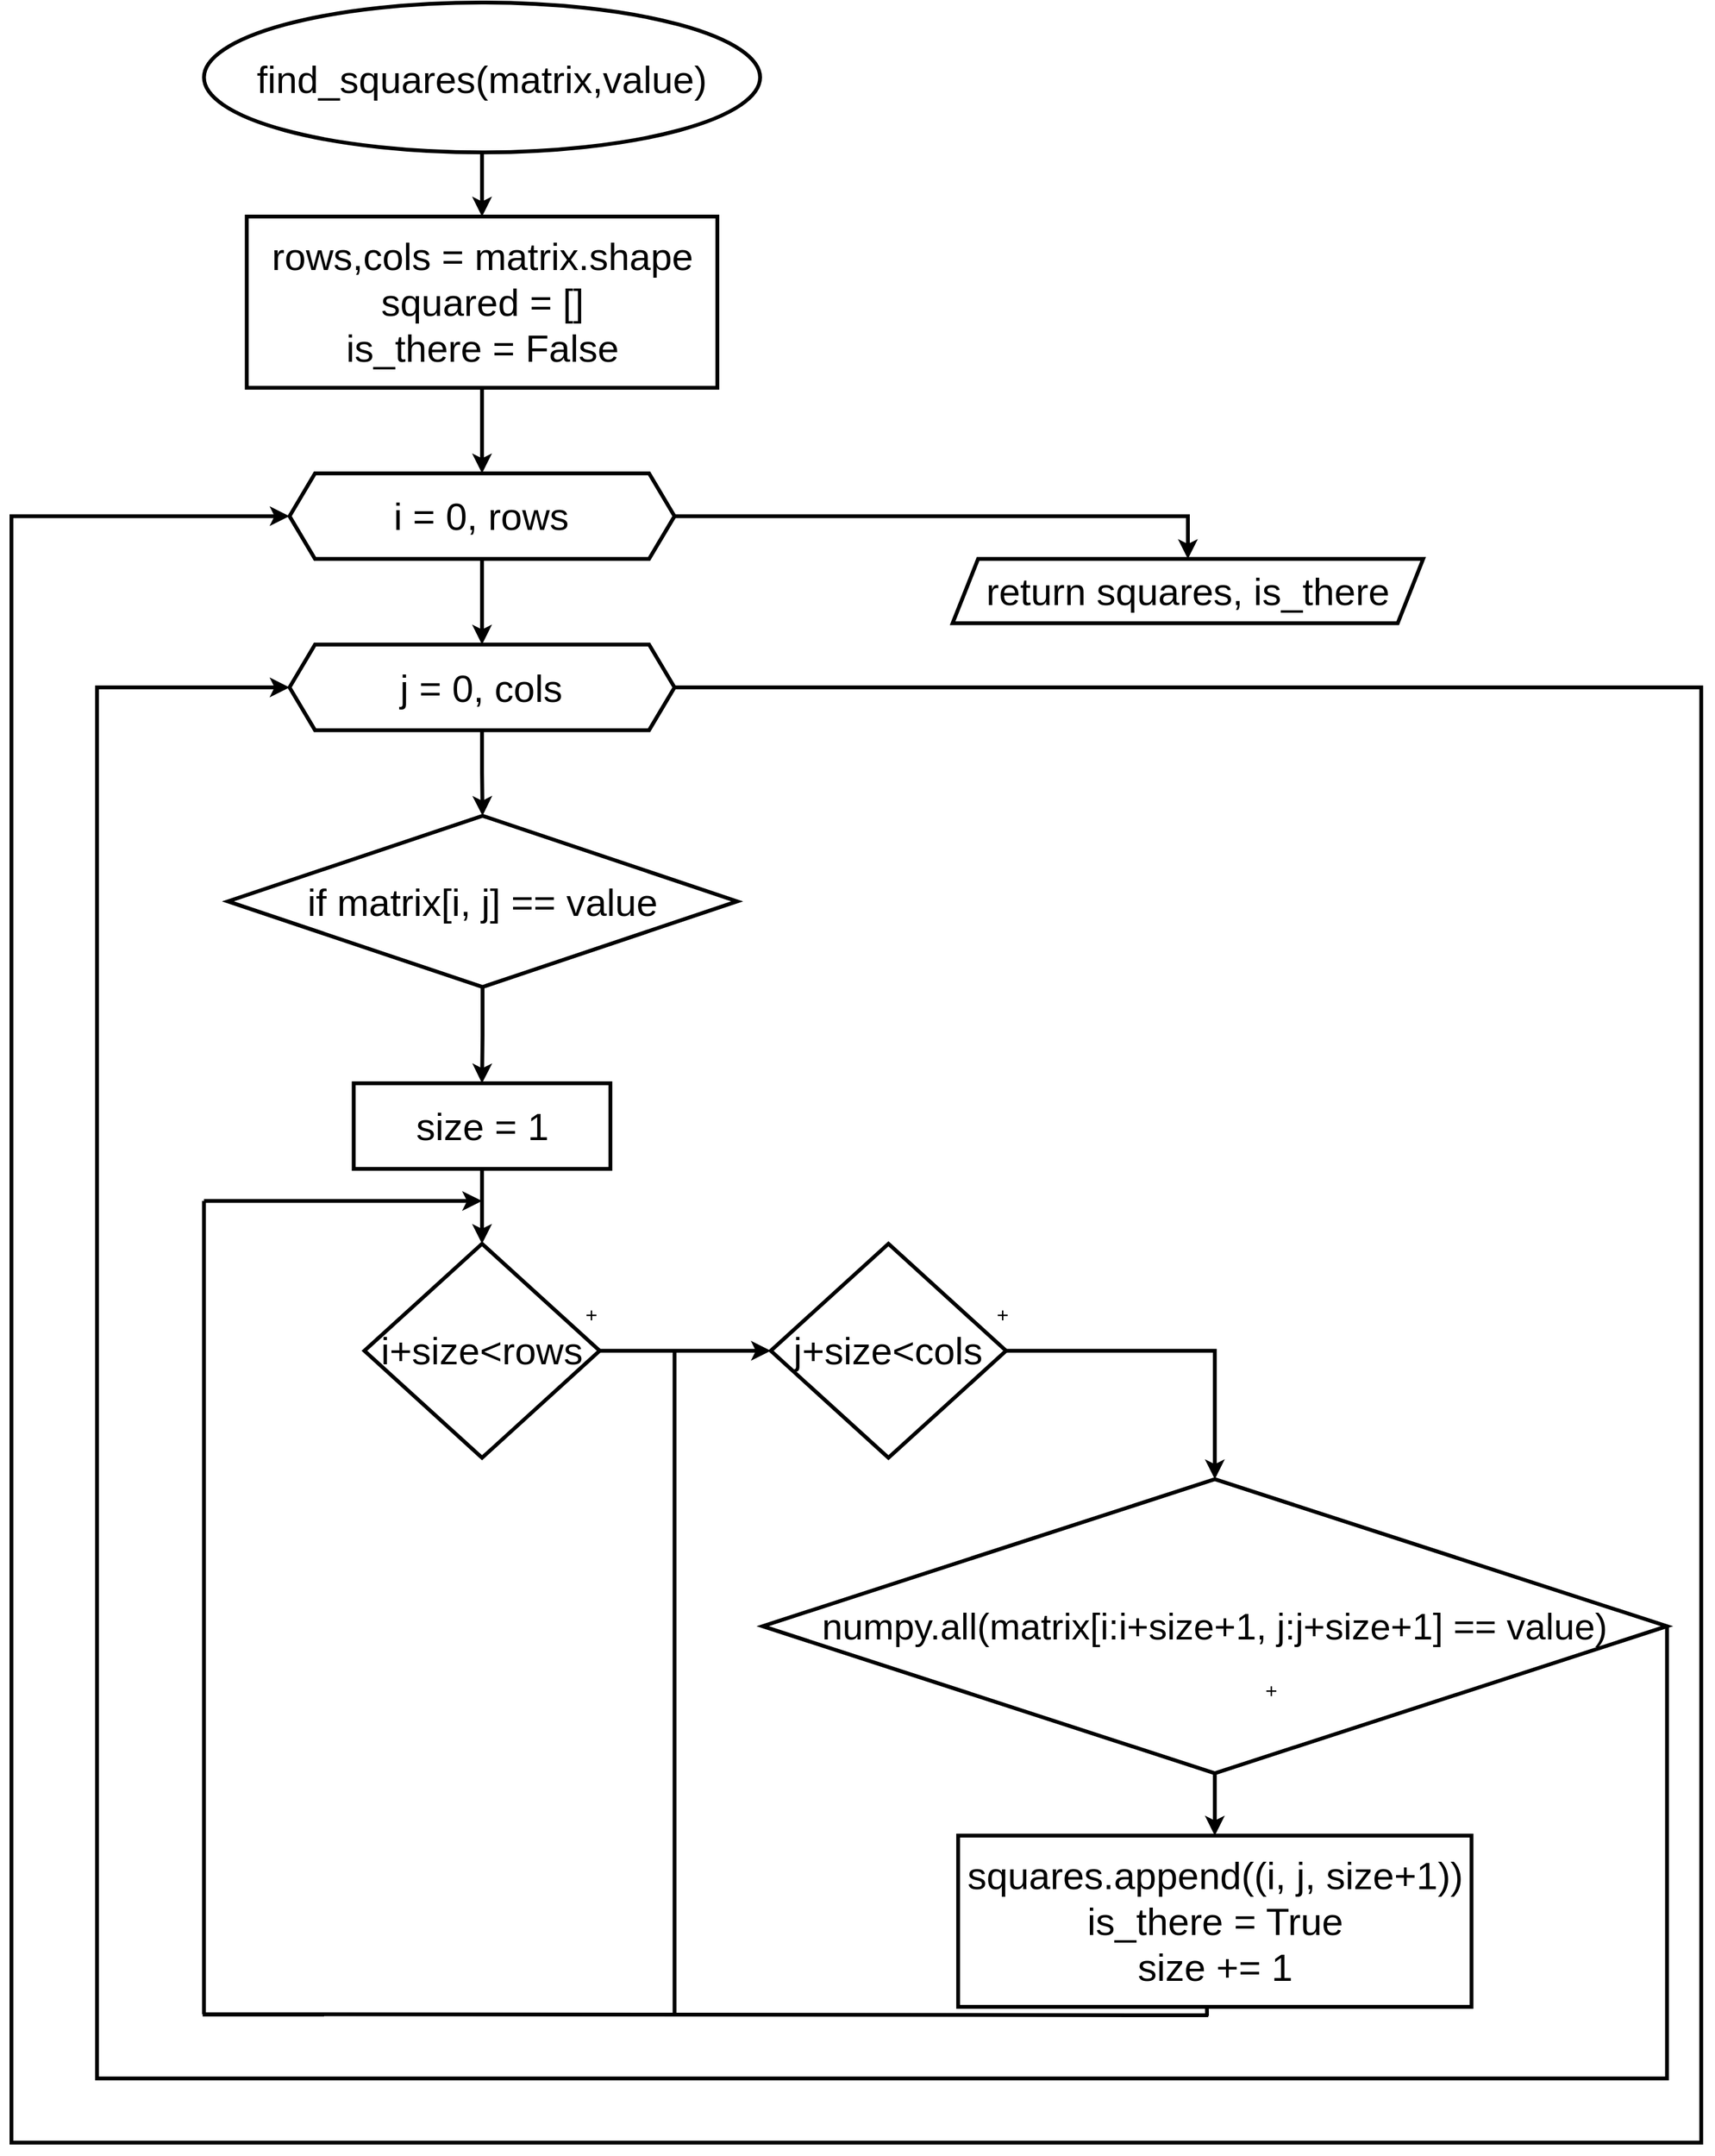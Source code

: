 <mxfile version="22.1.5" type="github">
  <diagram id="C5RBs43oDa-KdzZeNtuy" name="Page-1">
    <mxGraphModel dx="3897" dy="2146" grid="1" gridSize="10" guides="1" tooltips="1" connect="1" arrows="1" fold="1" page="1" pageScale="1" pageWidth="827" pageHeight="1169" math="0" shadow="0">
      <root>
        <mxCell id="WIyWlLk6GJQsqaUBKTNV-0" />
        <mxCell id="WIyWlLk6GJQsqaUBKTNV-1" parent="WIyWlLk6GJQsqaUBKTNV-0" />
        <mxCell id="p8BYgvt-08YJZqckWoOW-0" value="&lt;font style=&quot;font-size: 34px;&quot;&gt;&lt;font style=&quot;font-size: 34px;&quot;&gt;&lt;font style=&quot;font-size: 30px;&quot;&gt;&lt;font style=&quot;font-size: 30px;&quot;&gt;find_squares(matrix,value)&lt;/font&gt;&lt;/font&gt;&lt;/font&gt;&lt;/font&gt;" style="ellipse;whiteSpace=wrap;html=1;strokeWidth=3;" parent="WIyWlLk6GJQsqaUBKTNV-1" vertex="1">
          <mxGeometry x="301.2" y="180" width="436.8" height="117.6" as="geometry" />
        </mxCell>
        <mxCell id="p8BYgvt-08YJZqckWoOW-2" value="&lt;div style=&quot;font-size: 30px;&quot;&gt;&lt;font style=&quot;font-size: 30px;&quot;&gt;rows,cols = matrix.shape&lt;/font&gt;&lt;/div&gt;&lt;div style=&quot;font-size: 30px;&quot;&gt;&lt;font style=&quot;font-size: 30px;&quot;&gt;squared = []&lt;/font&gt;&lt;/div&gt;&lt;div style=&quot;font-size: 30px;&quot;&gt;&lt;font style=&quot;font-size: 30px;&quot;&gt;is_there = False&lt;font style=&quot;font-size: 30px;&quot;&gt;&lt;br&gt;&lt;/font&gt;&lt;/font&gt;&lt;/div&gt;" style="rounded=0;whiteSpace=wrap;html=1;strokeWidth=3;" parent="WIyWlLk6GJQsqaUBKTNV-1" vertex="1">
          <mxGeometry x="334.8" y="348" width="369.6" height="134.4" as="geometry" />
        </mxCell>
        <mxCell id="p8BYgvt-08YJZqckWoOW-1" style="edgeStyle=orthogonalEdgeStyle;rounded=0;orthogonalLoop=1;jettySize=auto;html=1;exitX=0.5;exitY=1;exitDx=0;exitDy=0;strokeWidth=3;" parent="WIyWlLk6GJQsqaUBKTNV-1" source="p8BYgvt-08YJZqckWoOW-0" target="p8BYgvt-08YJZqckWoOW-2" edge="1">
          <mxGeometry relative="1" as="geometry">
            <mxPoint x="519.6" y="348" as="targetPoint" />
          </mxGeometry>
        </mxCell>
        <mxCell id="p8BYgvt-08YJZqckWoOW-5" value="&lt;font style=&quot;font-size: 30px;&quot;&gt;&lt;font style=&quot;font-size: 30px;&quot;&gt;i = 0, rows&lt;/font&gt;&lt;/font&gt;" style="shape=hexagon;perimeter=hexagonPerimeter2;whiteSpace=wrap;html=1;fixedSize=1;strokeWidth=3;" parent="WIyWlLk6GJQsqaUBKTNV-1" vertex="1">
          <mxGeometry x="368.4" y="549.6" width="302.4" height="67.2" as="geometry" />
        </mxCell>
        <mxCell id="p8BYgvt-08YJZqckWoOW-4" style="edgeStyle=orthogonalEdgeStyle;rounded=0;orthogonalLoop=1;jettySize=auto;html=1;strokeWidth=3;" parent="WIyWlLk6GJQsqaUBKTNV-1" source="p8BYgvt-08YJZqckWoOW-2" target="p8BYgvt-08YJZqckWoOW-5" edge="1">
          <mxGeometry relative="1" as="geometry">
            <mxPoint x="519.6" y="549.6" as="targetPoint" />
          </mxGeometry>
        </mxCell>
        <mxCell id="p8BYgvt-08YJZqckWoOW-36" style="edgeStyle=orthogonalEdgeStyle;rounded=0;orthogonalLoop=1;jettySize=auto;html=1;entryX=0;entryY=0.5;entryDx=0;entryDy=0;exitX=1;exitY=0.5;exitDx=0;exitDy=0;strokeWidth=3;" parent="WIyWlLk6GJQsqaUBKTNV-1" source="p8BYgvt-08YJZqckWoOW-6" target="p8BYgvt-08YJZqckWoOW-5" edge="1">
          <mxGeometry relative="1" as="geometry">
            <Array as="points">
              <mxPoint x="1477.2" y="717.6" />
              <mxPoint x="1477.2" y="1860" />
              <mxPoint x="150" y="1860" />
              <mxPoint x="150" y="583.2" />
            </Array>
          </mxGeometry>
        </mxCell>
        <mxCell id="p8BYgvt-08YJZqckWoOW-6" value="&lt;font style=&quot;font-size: 30px;&quot;&gt;j = 0, cols&lt;br&gt;&lt;/font&gt;" style="shape=hexagon;perimeter=hexagonPerimeter2;whiteSpace=wrap;html=1;fixedSize=1;strokeWidth=3;" parent="WIyWlLk6GJQsqaUBKTNV-1" vertex="1">
          <mxGeometry x="368.4" y="684" width="302.4" height="67.2" as="geometry" />
        </mxCell>
        <mxCell id="p8BYgvt-08YJZqckWoOW-7" value="" style="edgeStyle=orthogonalEdgeStyle;rounded=0;orthogonalLoop=1;jettySize=auto;html=1;strokeWidth=3;" parent="WIyWlLk6GJQsqaUBKTNV-1" source="p8BYgvt-08YJZqckWoOW-5" target="p8BYgvt-08YJZqckWoOW-6" edge="1">
          <mxGeometry relative="1" as="geometry" />
        </mxCell>
        <mxCell id="p8BYgvt-08YJZqckWoOW-8" value="&lt;font style=&quot;font-size: 30px;&quot;&gt;&lt;font style=&quot;font-size: 30px;&quot;&gt;if matrix[i, j] == value&lt;/font&gt;&lt;/font&gt;" style="rhombus;whiteSpace=wrap;html=1;strokeWidth=3;" parent="WIyWlLk6GJQsqaUBKTNV-1" vertex="1">
          <mxGeometry x="320" y="818.4" width="400" height="134.4" as="geometry" />
        </mxCell>
        <mxCell id="p8BYgvt-08YJZqckWoOW-9" value="" style="edgeStyle=orthogonalEdgeStyle;rounded=0;orthogonalLoop=1;jettySize=auto;html=1;strokeWidth=3;" parent="WIyWlLk6GJQsqaUBKTNV-1" source="p8BYgvt-08YJZqckWoOW-6" target="p8BYgvt-08YJZqckWoOW-8" edge="1">
          <mxGeometry relative="1" as="geometry" />
        </mxCell>
        <mxCell id="p8BYgvt-08YJZqckWoOW-11" value="&lt;font style=&quot;font-size: 30px;&quot;&gt;&lt;font style=&quot;font-size: 30px;&quot;&gt;size = 1&lt;/font&gt;&lt;/font&gt;" style="rounded=0;whiteSpace=wrap;html=1;strokeWidth=3;" parent="WIyWlLk6GJQsqaUBKTNV-1" vertex="1">
          <mxGeometry x="418.8" y="1028.4" width="201.6" height="67.2" as="geometry" />
        </mxCell>
        <mxCell id="p8BYgvt-08YJZqckWoOW-13" style="edgeStyle=orthogonalEdgeStyle;rounded=0;orthogonalLoop=1;jettySize=auto;html=1;exitX=0.5;exitY=1;exitDx=0;exitDy=0;entryX=0.5;entryY=0;entryDx=0;entryDy=0;strokeWidth=3;" parent="WIyWlLk6GJQsqaUBKTNV-1" source="p8BYgvt-08YJZqckWoOW-8" target="p8BYgvt-08YJZqckWoOW-11" edge="1">
          <mxGeometry relative="1" as="geometry" />
        </mxCell>
        <mxCell id="p8BYgvt-08YJZqckWoOW-15" value="&lt;font style=&quot;font-size: 30px;&quot;&gt;&lt;font style=&quot;font-size: 30px;&quot;&gt;i+size&amp;lt;rows&lt;/font&gt;&lt;/font&gt;" style="rhombus;whiteSpace=wrap;html=1;strokeWidth=3;" parent="WIyWlLk6GJQsqaUBKTNV-1" vertex="1">
          <mxGeometry x="427.2" y="1154.4" width="184.8" height="168" as="geometry" />
        </mxCell>
        <mxCell id="p8BYgvt-08YJZqckWoOW-14" style="edgeStyle=orthogonalEdgeStyle;rounded=0;orthogonalLoop=1;jettySize=auto;html=1;strokeWidth=3;" parent="WIyWlLk6GJQsqaUBKTNV-1" source="p8BYgvt-08YJZqckWoOW-11" target="p8BYgvt-08YJZqckWoOW-15" edge="1">
          <mxGeometry relative="1" as="geometry">
            <mxPoint x="519.6" y="1154.4" as="targetPoint" />
          </mxGeometry>
        </mxCell>
        <mxCell id="p8BYgvt-08YJZqckWoOW-16" value="&lt;font style=&quot;font-size: 30px;&quot;&gt;&lt;font style=&quot;font-size: 30px;&quot;&gt;j+size&amp;lt;cols&lt;/font&gt;&lt;/font&gt;" style="rhombus;whiteSpace=wrap;html=1;strokeWidth=3;" parent="WIyWlLk6GJQsqaUBKTNV-1" vertex="1">
          <mxGeometry x="746.4" y="1154.4" width="184.8" height="168" as="geometry" />
        </mxCell>
        <mxCell id="p8BYgvt-08YJZqckWoOW-17" value="" style="edgeStyle=orthogonalEdgeStyle;rounded=0;orthogonalLoop=1;jettySize=auto;html=1;strokeWidth=3;" parent="WIyWlLk6GJQsqaUBKTNV-1" source="p8BYgvt-08YJZqckWoOW-15" target="p8BYgvt-08YJZqckWoOW-16" edge="1">
          <mxGeometry relative="1" as="geometry" />
        </mxCell>
        <mxCell id="p8BYgvt-08YJZqckWoOW-18" value="&lt;font style=&quot;font-size: 16px;&quot;&gt;+&lt;/font&gt;" style="text;html=1;align=center;verticalAlign=middle;resizable=0;points=[];autosize=1;strokeColor=none;fillColor=none;strokeWidth=3;" parent="WIyWlLk6GJQsqaUBKTNV-1" vertex="1">
          <mxGeometry x="590.16" y="1194.72" width="30" height="30" as="geometry" />
        </mxCell>
        <mxCell id="p8BYgvt-08YJZqckWoOW-34" style="edgeStyle=orthogonalEdgeStyle;rounded=0;orthogonalLoop=1;jettySize=auto;html=1;entryX=0;entryY=0.5;entryDx=0;entryDy=0;exitX=1;exitY=0.5;exitDx=0;exitDy=0;strokeWidth=3;" parent="WIyWlLk6GJQsqaUBKTNV-1" source="p8BYgvt-08YJZqckWoOW-23" target="p8BYgvt-08YJZqckWoOW-6" edge="1">
          <mxGeometry relative="1" as="geometry">
            <Array as="points">
              <mxPoint x="1450.32" y="1809.6" />
              <mxPoint x="217.2" y="1809.6" />
              <mxPoint x="217.2" y="717.6" />
            </Array>
          </mxGeometry>
        </mxCell>
        <mxCell id="p8BYgvt-08YJZqckWoOW-23" value="&lt;font style=&quot;font-size: 29px;&quot;&gt;&lt;font style=&quot;font-size: 29px;&quot;&gt;&lt;font style=&quot;font-size: 29px;&quot;&gt;numpy.all(matrix[i:i+size+1, j:j+size+1] == value)&lt;/font&gt;&lt;/font&gt;&lt;/font&gt;" style="rhombus;whiteSpace=wrap;html=1;strokeWidth=3;" parent="WIyWlLk6GJQsqaUBKTNV-1" vertex="1">
          <mxGeometry x="740" y="1339.2" width="710.32" height="230.8" as="geometry" />
        </mxCell>
        <mxCell id="p8BYgvt-08YJZqckWoOW-21" style="edgeStyle=orthogonalEdgeStyle;rounded=0;orthogonalLoop=1;jettySize=auto;html=1;exitX=1;exitY=0.5;exitDx=0;exitDy=0;strokeWidth=3;" parent="WIyWlLk6GJQsqaUBKTNV-1" source="p8BYgvt-08YJZqckWoOW-16" target="p8BYgvt-08YJZqckWoOW-23" edge="1">
          <mxGeometry relative="1" as="geometry">
            <mxPoint x="1107.6" y="1238.4" as="targetPoint" />
            <mxPoint x="927.823" y="1241.743" as="sourcePoint" />
          </mxGeometry>
        </mxCell>
        <mxCell id="p8BYgvt-08YJZqckWoOW-24" value="&lt;font style=&quot;font-size: 16px;&quot;&gt;+&lt;/font&gt;" style="text;html=1;align=center;verticalAlign=middle;resizable=0;points=[];autosize=1;strokeColor=none;fillColor=none;strokeWidth=3;" parent="WIyWlLk6GJQsqaUBKTNV-1" vertex="1">
          <mxGeometry x="912.72" y="1194.72" width="30" height="30" as="geometry" />
        </mxCell>
        <mxCell id="p8BYgvt-08YJZqckWoOW-26" value="&lt;div style=&quot;font-size: 30px;&quot;&gt;&lt;font style=&quot;font-size: 30px;&quot;&gt;squares.append((i, j, size+1))&lt;/font&gt;&lt;/div&gt;&lt;div style=&quot;font-size: 30px;&quot;&gt;&lt;font style=&quot;font-size: 30px;&quot;&gt;is_there = True&lt;/font&gt;&lt;/div&gt;&lt;font style=&quot;font-size: 30px;&quot;&gt;size += 1&lt;/font&gt;" style="rounded=0;whiteSpace=wrap;html=1;strokeWidth=3;" parent="WIyWlLk6GJQsqaUBKTNV-1" vertex="1">
          <mxGeometry x="893.56" y="1619" width="403.2" height="134.4" as="geometry" />
        </mxCell>
        <mxCell id="p8BYgvt-08YJZqckWoOW-25" style="edgeStyle=orthogonalEdgeStyle;rounded=0;orthogonalLoop=1;jettySize=auto;html=1;strokeWidth=3;" parent="WIyWlLk6GJQsqaUBKTNV-1" source="p8BYgvt-08YJZqckWoOW-23" target="p8BYgvt-08YJZqckWoOW-26" edge="1">
          <mxGeometry relative="1" as="geometry">
            <mxPoint x="1122.72" y="1574.4" as="targetPoint" />
            <Array as="points">
              <mxPoint x="1095" y="1590" />
              <mxPoint x="1095" y="1590" />
            </Array>
          </mxGeometry>
        </mxCell>
        <mxCell id="p8BYgvt-08YJZqckWoOW-30" value="" style="endArrow=none;html=1;rounded=0;strokeWidth=3;" parent="WIyWlLk6GJQsqaUBKTNV-1" edge="1">
          <mxGeometry width="50" height="50" relative="1" as="geometry">
            <mxPoint x="1090" y="1760" as="sourcePoint" />
            <mxPoint x="300.2" y="1759.2" as="targetPoint" />
          </mxGeometry>
        </mxCell>
        <mxCell id="p8BYgvt-08YJZqckWoOW-31" value="" style="endArrow=none;html=1;rounded=0;strokeWidth=3;" parent="WIyWlLk6GJQsqaUBKTNV-1" edge="1">
          <mxGeometry width="50" height="50" relative="1" as="geometry">
            <mxPoint x="301.2" y="1759.2" as="sourcePoint" />
            <mxPoint x="301.2" y="1120.8" as="targetPoint" />
          </mxGeometry>
        </mxCell>
        <mxCell id="p8BYgvt-08YJZqckWoOW-32" value="" style="endArrow=classic;html=1;rounded=0;strokeWidth=3;" parent="WIyWlLk6GJQsqaUBKTNV-1" edge="1">
          <mxGeometry width="50" height="50" relative="1" as="geometry">
            <mxPoint x="301.2" y="1120.8" as="sourcePoint" />
            <mxPoint x="519.6" y="1120.8" as="targetPoint" />
          </mxGeometry>
        </mxCell>
        <mxCell id="p8BYgvt-08YJZqckWoOW-33" value="&lt;font style=&quot;font-size: 16px;&quot;&gt;+&lt;/font&gt;" style="text;html=1;align=center;verticalAlign=middle;resizable=0;points=[];autosize=1;strokeColor=none;fillColor=none;strokeWidth=3;" parent="WIyWlLk6GJQsqaUBKTNV-1" vertex="1">
          <mxGeometry x="1124.4" y="1490.4" width="30" height="30" as="geometry" />
        </mxCell>
        <mxCell id="p8BYgvt-08YJZqckWoOW-38" value="&lt;font style=&quot;font-size: 30px;&quot;&gt;&lt;font style=&quot;font-size: 30px;&quot;&gt;return squares, is_there&lt;/font&gt;&lt;/font&gt;" style="shape=parallelogram;perimeter=parallelogramPerimeter;whiteSpace=wrap;html=1;fixedSize=1;strokeWidth=3;" parent="WIyWlLk6GJQsqaUBKTNV-1" vertex="1">
          <mxGeometry x="889.2" y="616.8" width="369.6" height="50.4" as="geometry" />
        </mxCell>
        <mxCell id="p8BYgvt-08YJZqckWoOW-37" style="edgeStyle=orthogonalEdgeStyle;rounded=0;orthogonalLoop=1;jettySize=auto;html=1;exitX=1;exitY=0.5;exitDx=0;exitDy=0;entryX=0.5;entryY=0;entryDx=0;entryDy=0;strokeWidth=3;" parent="WIyWlLk6GJQsqaUBKTNV-1" source="p8BYgvt-08YJZqckWoOW-5" target="p8BYgvt-08YJZqckWoOW-38" edge="1">
          <mxGeometry relative="1" as="geometry">
            <mxPoint x="889.2" y="583.2" as="targetPoint" />
          </mxGeometry>
        </mxCell>
        <mxCell id="p8BYgvt-08YJZqckWoOW-40" value="" style="endArrow=none;html=1;rounded=0;strokeWidth=3;" parent="WIyWlLk6GJQsqaUBKTNV-1" edge="1">
          <mxGeometry width="50" height="50" relative="1" as="geometry">
            <mxPoint x="670.8" y="1759.2" as="sourcePoint" />
            <mxPoint x="670.8" y="1238.4" as="targetPoint" />
          </mxGeometry>
        </mxCell>
        <mxCell id="K2U7-FMK5up6YcYCRAwl-8" value="" style="endArrow=none;html=1;rounded=0;strokeWidth=3;entryX=0.487;entryY=1.001;entryDx=0;entryDy=0;entryPerimeter=0;" edge="1" parent="WIyWlLk6GJQsqaUBKTNV-1">
          <mxGeometry width="50" height="50" relative="1" as="geometry">
            <mxPoint x="1089" y="1760.47" as="sourcePoint" />
            <mxPoint x="1088.918" y="1754.004" as="targetPoint" />
          </mxGeometry>
        </mxCell>
      </root>
    </mxGraphModel>
  </diagram>
</mxfile>
